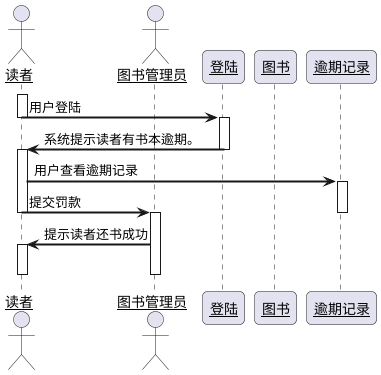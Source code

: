 @startuml
skinparam sequenceArrowThickness 2
skinparam roundcorner 10
skinparam maxmessagesize 60
skinparam sequenceParticipant underline
actor 读者
actor 图书管理员
participant "登陆" as a
participant "图书" as b
participant "逾期记录" as c

activate 读者
读者 -> a: 用户登陆
deactivate 读者
activate a
a -> 读者: 系统提示读者有书本逾期。
deactivate a
activate 读者
读者 -> c: 用户查看逾期记录
activate c

读者-> 图书管理员:提交罚款
deactivate 读者
deactivate c
activate 图书管理员
deactivate b
图书管理员 -> 读者:提示读者还书成功
activate 读者
deactivate 图书管理员
deactivate 读者


@enduml